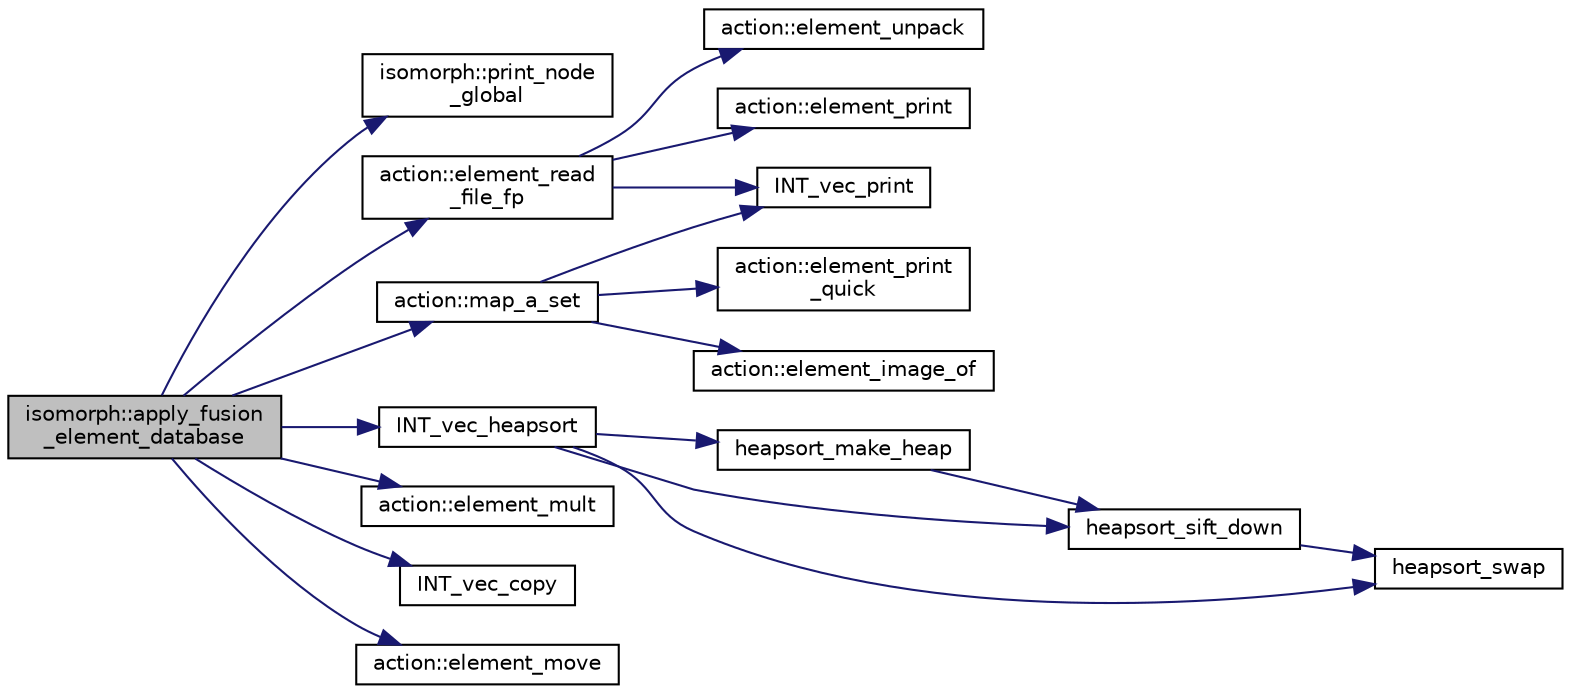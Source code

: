 digraph "isomorph::apply_fusion_element_database"
{
  edge [fontname="Helvetica",fontsize="10",labelfontname="Helvetica",labelfontsize="10"];
  node [fontname="Helvetica",fontsize="10",shape=record];
  rankdir="LR";
  Node337 [label="isomorph::apply_fusion\l_element_database",height=0.2,width=0.4,color="black", fillcolor="grey75", style="filled", fontcolor="black"];
  Node337 -> Node338 [color="midnightblue",fontsize="10",style="solid",fontname="Helvetica"];
  Node338 [label="isomorph::print_node\l_global",height=0.2,width=0.4,color="black", fillcolor="white", style="filled",URL="$d3/d5f/classisomorph.html#ac62bed8edc25b5b50cc4f275f94c8470"];
  Node337 -> Node339 [color="midnightblue",fontsize="10",style="solid",fontname="Helvetica"];
  Node339 [label="action::element_read\l_file_fp",height=0.2,width=0.4,color="black", fillcolor="white", style="filled",URL="$d2/d86/classaction.html#a5cff4d93d067b68e4ecf2d8502d697bb"];
  Node339 -> Node340 [color="midnightblue",fontsize="10",style="solid",fontname="Helvetica"];
  Node340 [label="action::element_unpack",height=0.2,width=0.4,color="black", fillcolor="white", style="filled",URL="$d2/d86/classaction.html#a02107279a3bdcf054008bd180dfaef10"];
  Node339 -> Node341 [color="midnightblue",fontsize="10",style="solid",fontname="Helvetica"];
  Node341 [label="action::element_print",height=0.2,width=0.4,color="black", fillcolor="white", style="filled",URL="$d2/d86/classaction.html#ae38c3ef3c1125213733d63c6fc3c40cd"];
  Node339 -> Node342 [color="midnightblue",fontsize="10",style="solid",fontname="Helvetica"];
  Node342 [label="INT_vec_print",height=0.2,width=0.4,color="black", fillcolor="white", style="filled",URL="$df/dbf/sajeeb_8_c.html#a79a5901af0b47dd0d694109543c027fe"];
  Node337 -> Node343 [color="midnightblue",fontsize="10",style="solid",fontname="Helvetica"];
  Node343 [label="action::map_a_set",height=0.2,width=0.4,color="black", fillcolor="white", style="filled",URL="$d2/d86/classaction.html#a600e542e5aeca2a46f18110e027947e0"];
  Node343 -> Node344 [color="midnightblue",fontsize="10",style="solid",fontname="Helvetica"];
  Node344 [label="action::element_print\l_quick",height=0.2,width=0.4,color="black", fillcolor="white", style="filled",URL="$d2/d86/classaction.html#a4844680cf6750396f76494a28655265b"];
  Node343 -> Node342 [color="midnightblue",fontsize="10",style="solid",fontname="Helvetica"];
  Node343 -> Node345 [color="midnightblue",fontsize="10",style="solid",fontname="Helvetica"];
  Node345 [label="action::element_image_of",height=0.2,width=0.4,color="black", fillcolor="white", style="filled",URL="$d2/d86/classaction.html#ae09559d4537a048fc860f8a74a31393d"];
  Node337 -> Node346 [color="midnightblue",fontsize="10",style="solid",fontname="Helvetica"];
  Node346 [label="INT_vec_heapsort",height=0.2,width=0.4,color="black", fillcolor="white", style="filled",URL="$d5/de2/foundations_2data__structures_2data__structures_8h.html#a3590ad9987f801fbfc94634300182f39"];
  Node346 -> Node347 [color="midnightblue",fontsize="10",style="solid",fontname="Helvetica"];
  Node347 [label="heapsort_make_heap",height=0.2,width=0.4,color="black", fillcolor="white", style="filled",URL="$d4/dd7/sorting_8_c.html#a42f24453d7d77eeb1338ebd1a13cfdbb"];
  Node347 -> Node348 [color="midnightblue",fontsize="10",style="solid",fontname="Helvetica"];
  Node348 [label="heapsort_sift_down",height=0.2,width=0.4,color="black", fillcolor="white", style="filled",URL="$d4/dd7/sorting_8_c.html#a65cbb1a6a3f01f511673705437ddc18b"];
  Node348 -> Node349 [color="midnightblue",fontsize="10",style="solid",fontname="Helvetica"];
  Node349 [label="heapsort_swap",height=0.2,width=0.4,color="black", fillcolor="white", style="filled",URL="$d4/dd7/sorting_8_c.html#a8f048362e6065297b19b6975bcbbfcc6"];
  Node346 -> Node349 [color="midnightblue",fontsize="10",style="solid",fontname="Helvetica"];
  Node346 -> Node348 [color="midnightblue",fontsize="10",style="solid",fontname="Helvetica"];
  Node337 -> Node350 [color="midnightblue",fontsize="10",style="solid",fontname="Helvetica"];
  Node350 [label="action::element_mult",height=0.2,width=0.4,color="black", fillcolor="white", style="filled",URL="$d2/d86/classaction.html#ae9e36b2cae1f0f7bd7144097fa9a34b3"];
  Node337 -> Node351 [color="midnightblue",fontsize="10",style="solid",fontname="Helvetica"];
  Node351 [label="INT_vec_copy",height=0.2,width=0.4,color="black", fillcolor="white", style="filled",URL="$df/dbf/sajeeb_8_c.html#ac2d875e27e009af6ec04d17254d11075"];
  Node337 -> Node352 [color="midnightblue",fontsize="10",style="solid",fontname="Helvetica"];
  Node352 [label="action::element_move",height=0.2,width=0.4,color="black", fillcolor="white", style="filled",URL="$d2/d86/classaction.html#a550947491bbb534d3d7951f50198a874"];
}
